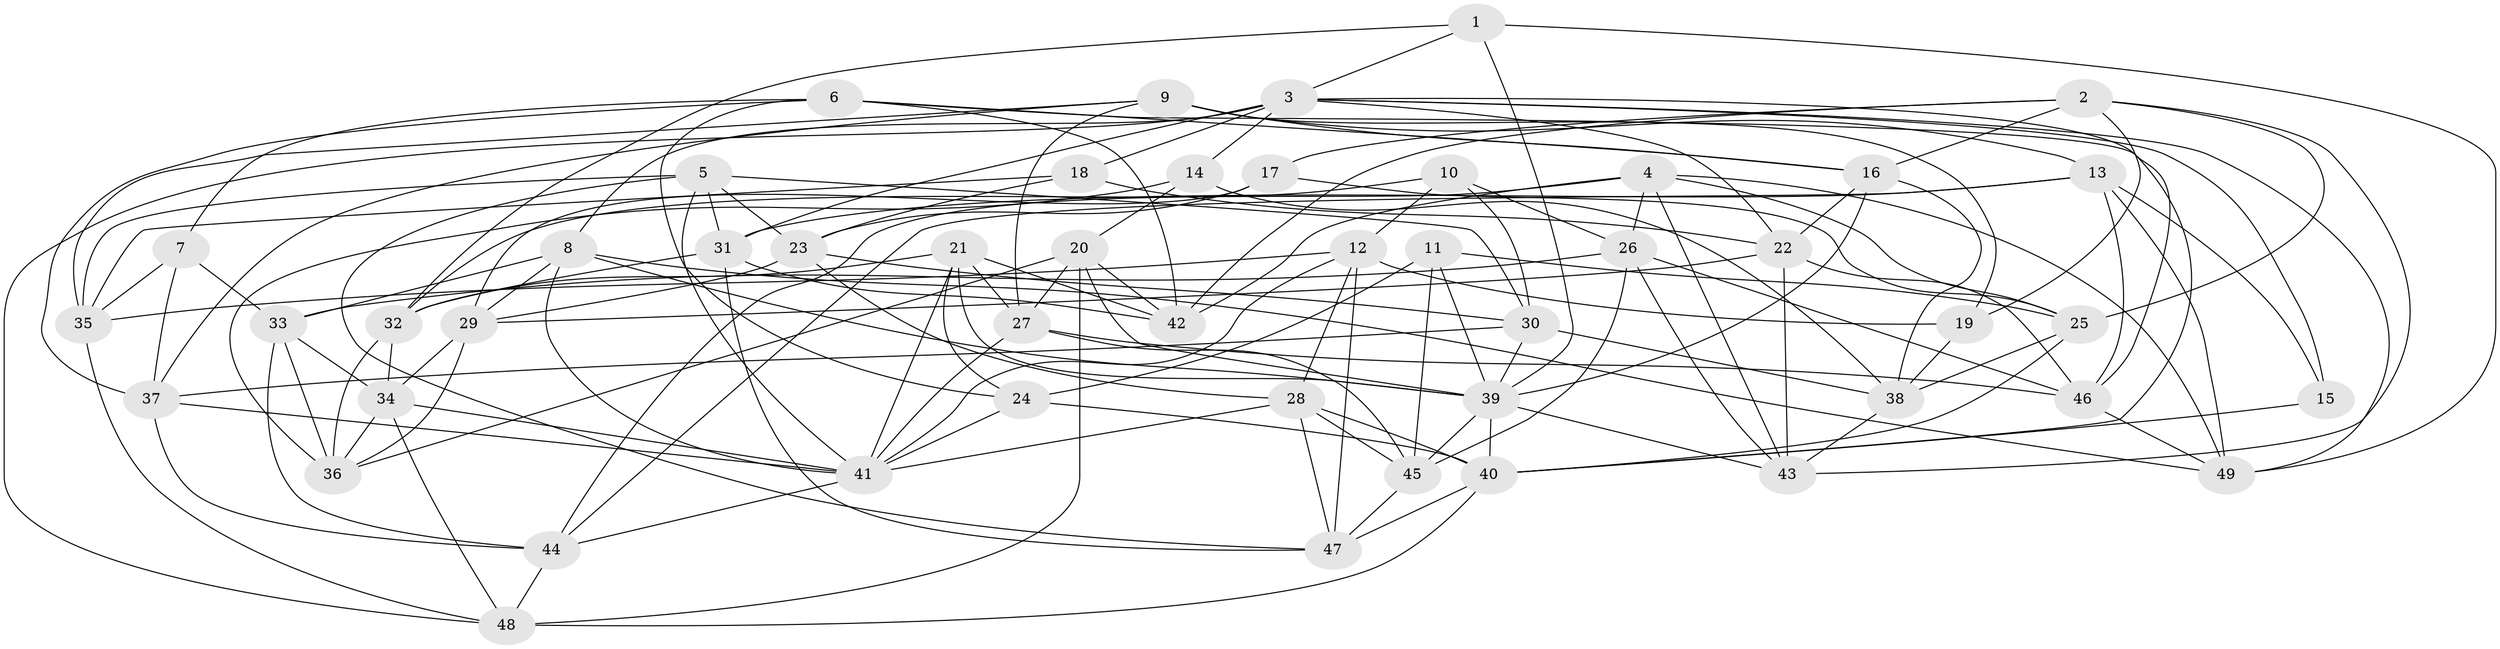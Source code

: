 // original degree distribution, {4: 1.0}
// Generated by graph-tools (version 1.1) at 2025/26/03/09/25 03:26:50]
// undirected, 49 vertices, 144 edges
graph export_dot {
graph [start="1"]
  node [color=gray90,style=filled];
  1;
  2;
  3;
  4;
  5;
  6;
  7;
  8;
  9;
  10;
  11;
  12;
  13;
  14;
  15;
  16;
  17;
  18;
  19;
  20;
  21;
  22;
  23;
  24;
  25;
  26;
  27;
  28;
  29;
  30;
  31;
  32;
  33;
  34;
  35;
  36;
  37;
  38;
  39;
  40;
  41;
  42;
  43;
  44;
  45;
  46;
  47;
  48;
  49;
  1 -- 3 [weight=1.0];
  1 -- 32 [weight=1.0];
  1 -- 39 [weight=1.0];
  1 -- 49 [weight=1.0];
  2 -- 16 [weight=1.0];
  2 -- 17 [weight=1.0];
  2 -- 19 [weight=1.0];
  2 -- 25 [weight=1.0];
  2 -- 42 [weight=1.0];
  2 -- 43 [weight=1.0];
  3 -- 8 [weight=1.0];
  3 -- 14 [weight=1.0];
  3 -- 15 [weight=1.0];
  3 -- 18 [weight=1.0];
  3 -- 22 [weight=1.0];
  3 -- 31 [weight=1.0];
  3 -- 46 [weight=1.0];
  3 -- 48 [weight=1.0];
  3 -- 49 [weight=1.0];
  4 -- 25 [weight=1.0];
  4 -- 26 [weight=1.0];
  4 -- 42 [weight=1.0];
  4 -- 43 [weight=1.0];
  4 -- 44 [weight=1.0];
  4 -- 49 [weight=1.0];
  5 -- 23 [weight=1.0];
  5 -- 30 [weight=1.0];
  5 -- 31 [weight=1.0];
  5 -- 35 [weight=1.0];
  5 -- 41 [weight=1.0];
  5 -- 47 [weight=1.0];
  6 -- 7 [weight=1.0];
  6 -- 16 [weight=1.0];
  6 -- 24 [weight=1.0];
  6 -- 37 [weight=1.0];
  6 -- 40 [weight=1.0];
  6 -- 42 [weight=1.0];
  7 -- 33 [weight=1.0];
  7 -- 35 [weight=1.0];
  7 -- 37 [weight=1.0];
  8 -- 29 [weight=1.0];
  8 -- 33 [weight=1.0];
  8 -- 39 [weight=1.0];
  8 -- 41 [weight=1.0];
  8 -- 49 [weight=1.0];
  9 -- 13 [weight=1.0];
  9 -- 16 [weight=1.0];
  9 -- 19 [weight=1.0];
  9 -- 27 [weight=1.0];
  9 -- 35 [weight=1.0];
  9 -- 37 [weight=1.0];
  10 -- 12 [weight=1.0];
  10 -- 26 [weight=1.0];
  10 -- 30 [weight=1.0];
  10 -- 32 [weight=1.0];
  11 -- 24 [weight=1.0];
  11 -- 25 [weight=1.0];
  11 -- 39 [weight=1.0];
  11 -- 45 [weight=1.0];
  12 -- 19 [weight=1.0];
  12 -- 28 [weight=1.0];
  12 -- 35 [weight=1.0];
  12 -- 41 [weight=1.0];
  12 -- 47 [weight=1.0];
  13 -- 15 [weight=1.0];
  13 -- 31 [weight=1.0];
  13 -- 44 [weight=1.0];
  13 -- 46 [weight=1.0];
  13 -- 49 [weight=1.0];
  14 -- 20 [weight=1.0];
  14 -- 36 [weight=1.0];
  14 -- 38 [weight=1.0];
  15 -- 40 [weight=2.0];
  16 -- 22 [weight=1.0];
  16 -- 38 [weight=1.0];
  16 -- 39 [weight=1.0];
  17 -- 23 [weight=1.0];
  17 -- 25 [weight=1.0];
  17 -- 29 [weight=1.0];
  18 -- 22 [weight=1.0];
  18 -- 23 [weight=1.0];
  18 -- 35 [weight=1.0];
  19 -- 38 [weight=1.0];
  20 -- 27 [weight=1.0];
  20 -- 36 [weight=1.0];
  20 -- 39 [weight=1.0];
  20 -- 42 [weight=1.0];
  20 -- 48 [weight=1.0];
  21 -- 24 [weight=1.0];
  21 -- 27 [weight=1.0];
  21 -- 32 [weight=1.0];
  21 -- 39 [weight=1.0];
  21 -- 41 [weight=1.0];
  21 -- 42 [weight=1.0];
  22 -- 29 [weight=1.0];
  22 -- 43 [weight=1.0];
  22 -- 46 [weight=1.0];
  23 -- 28 [weight=1.0];
  23 -- 29 [weight=1.0];
  23 -- 30 [weight=1.0];
  24 -- 40 [weight=2.0];
  24 -- 41 [weight=1.0];
  25 -- 38 [weight=1.0];
  25 -- 40 [weight=1.0];
  26 -- 33 [weight=1.0];
  26 -- 43 [weight=1.0];
  26 -- 45 [weight=1.0];
  26 -- 46 [weight=1.0];
  27 -- 41 [weight=1.0];
  27 -- 45 [weight=1.0];
  27 -- 46 [weight=1.0];
  28 -- 40 [weight=1.0];
  28 -- 41 [weight=1.0];
  28 -- 45 [weight=1.0];
  28 -- 47 [weight=1.0];
  29 -- 34 [weight=1.0];
  29 -- 36 [weight=1.0];
  30 -- 37 [weight=1.0];
  30 -- 38 [weight=1.0];
  30 -- 39 [weight=1.0];
  31 -- 32 [weight=1.0];
  31 -- 42 [weight=1.0];
  31 -- 47 [weight=1.0];
  32 -- 34 [weight=1.0];
  32 -- 36 [weight=1.0];
  33 -- 34 [weight=1.0];
  33 -- 36 [weight=1.0];
  33 -- 44 [weight=1.0];
  34 -- 36 [weight=1.0];
  34 -- 41 [weight=1.0];
  34 -- 48 [weight=1.0];
  35 -- 48 [weight=1.0];
  37 -- 41 [weight=1.0];
  37 -- 44 [weight=1.0];
  38 -- 43 [weight=1.0];
  39 -- 40 [weight=1.0];
  39 -- 43 [weight=1.0];
  39 -- 45 [weight=1.0];
  40 -- 47 [weight=1.0];
  40 -- 48 [weight=1.0];
  41 -- 44 [weight=1.0];
  44 -- 48 [weight=1.0];
  45 -- 47 [weight=1.0];
  46 -- 49 [weight=1.0];
}

